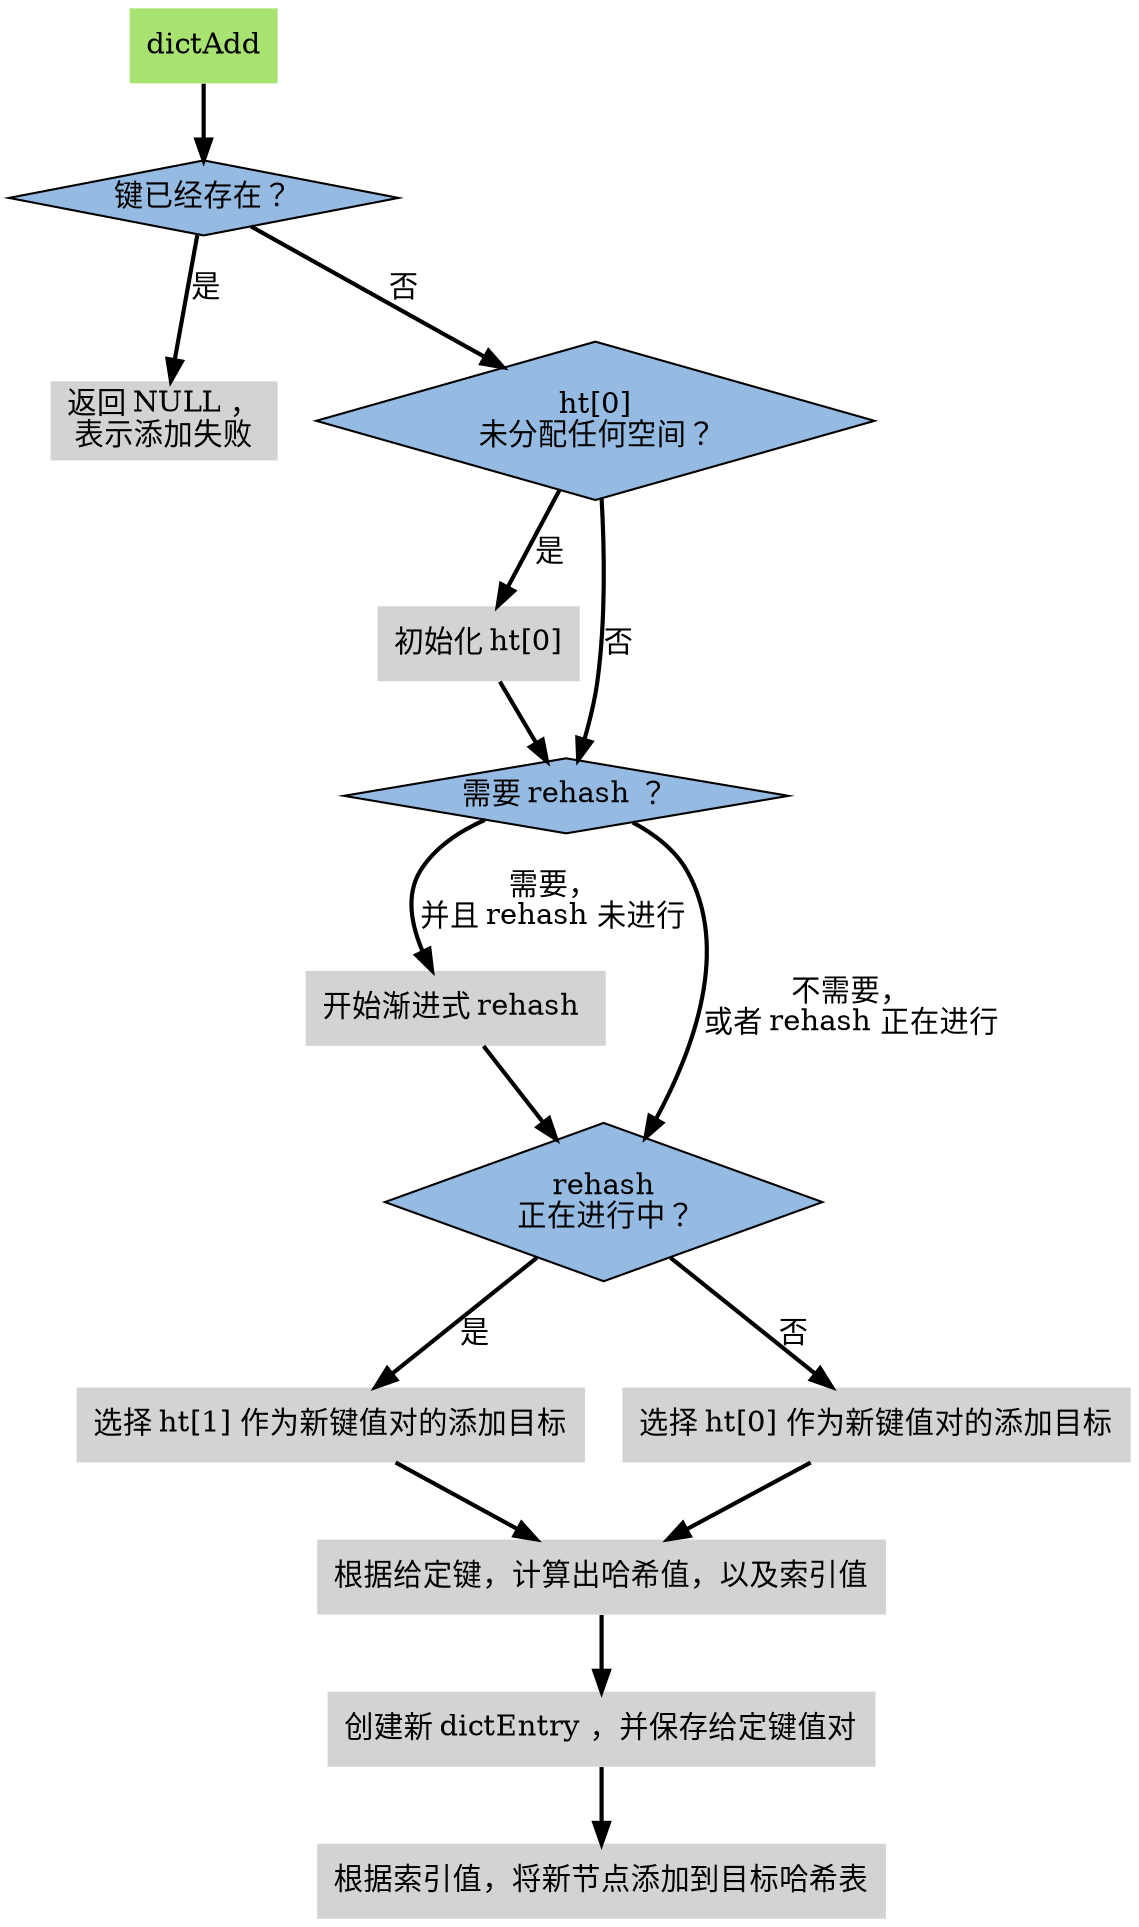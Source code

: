
digraph dictAdd {

    node[shape=plaintext, style = filled];

    edge [style = bold];

    //

    start [label="dictAdd", fillcolor = "#A8E270"];

    key_exists_or_not [label="键已经存在？", shape=diamond, fillcolor = "#95BBE3"];

    start -> key_exists_or_not;

    return_null_if_key_exists [label="返回 NULL ，\n表示添加失败"];

    key_exists_or_not -> return_null_if_key_exists [label="是"];

    dict_empty_or_not [label="ht[0]\n 未分配任何空间？", shape=diamond, fillcolor = "#95BBE3"];

    key_exists_or_not -> dict_empty_or_not [label="否"];

    init_hash_table_one [label="初始化 ht[0]"];

    dict_empty_or_not -> init_hash_table_one [label="是"];

    init_hash_table_one -> need_rehash_or_not;

    need_rehash_or_not [label="需要 rehash ？", shape=diamond, fillcolor = "#95BBE3"];

    dict_empty_or_not -> need_rehash_or_not [label="否"];

    begin_incremental_rehash [label="开始渐进式 rehash "];

    need_rehash_or_not -> begin_incremental_rehash [label="需要，\n并且 rehash 未进行"];

    begin_incremental_rehash -> rehashing_or_not;

    rehashing_or_not [label="rehash\n 正在进行中？", shape=diamond, fillcolor = "#95BBE3"];

    need_rehash_or_not -> rehashing_or_not [label="不需要，\n或者 rehash 正在进行"];

    is_rehashing [label="选择 ht[1] 作为新键值对的添加目标"];

    not_rehashing [label="选择 ht[0] 作为新键值对的添加目标"];

    rehashing_or_not -> is_rehashing [label="是"];

    rehashing_or_not -> not_rehashing [label="否"];

    calc_hash_code_and_index_by_key [label="根据给定键，计算出哈希值，以及索引值"];

    is_rehashing -> calc_hash_code_and_index_by_key;
    not_rehashing -> calc_hash_code_and_index_by_key;

    create_entry_and_assoc_key_and_value [label="创建新 dictEntry ，并保存给定键值对"];

    calc_hash_code_and_index_by_key -> create_entry_and_assoc_key_and_value;

    add_entry_to_hashtable [label="根据索引值，将新节点添加到目标哈希表"];
    
    create_entry_and_assoc_key_and_value -> add_entry_to_hashtable;

}
